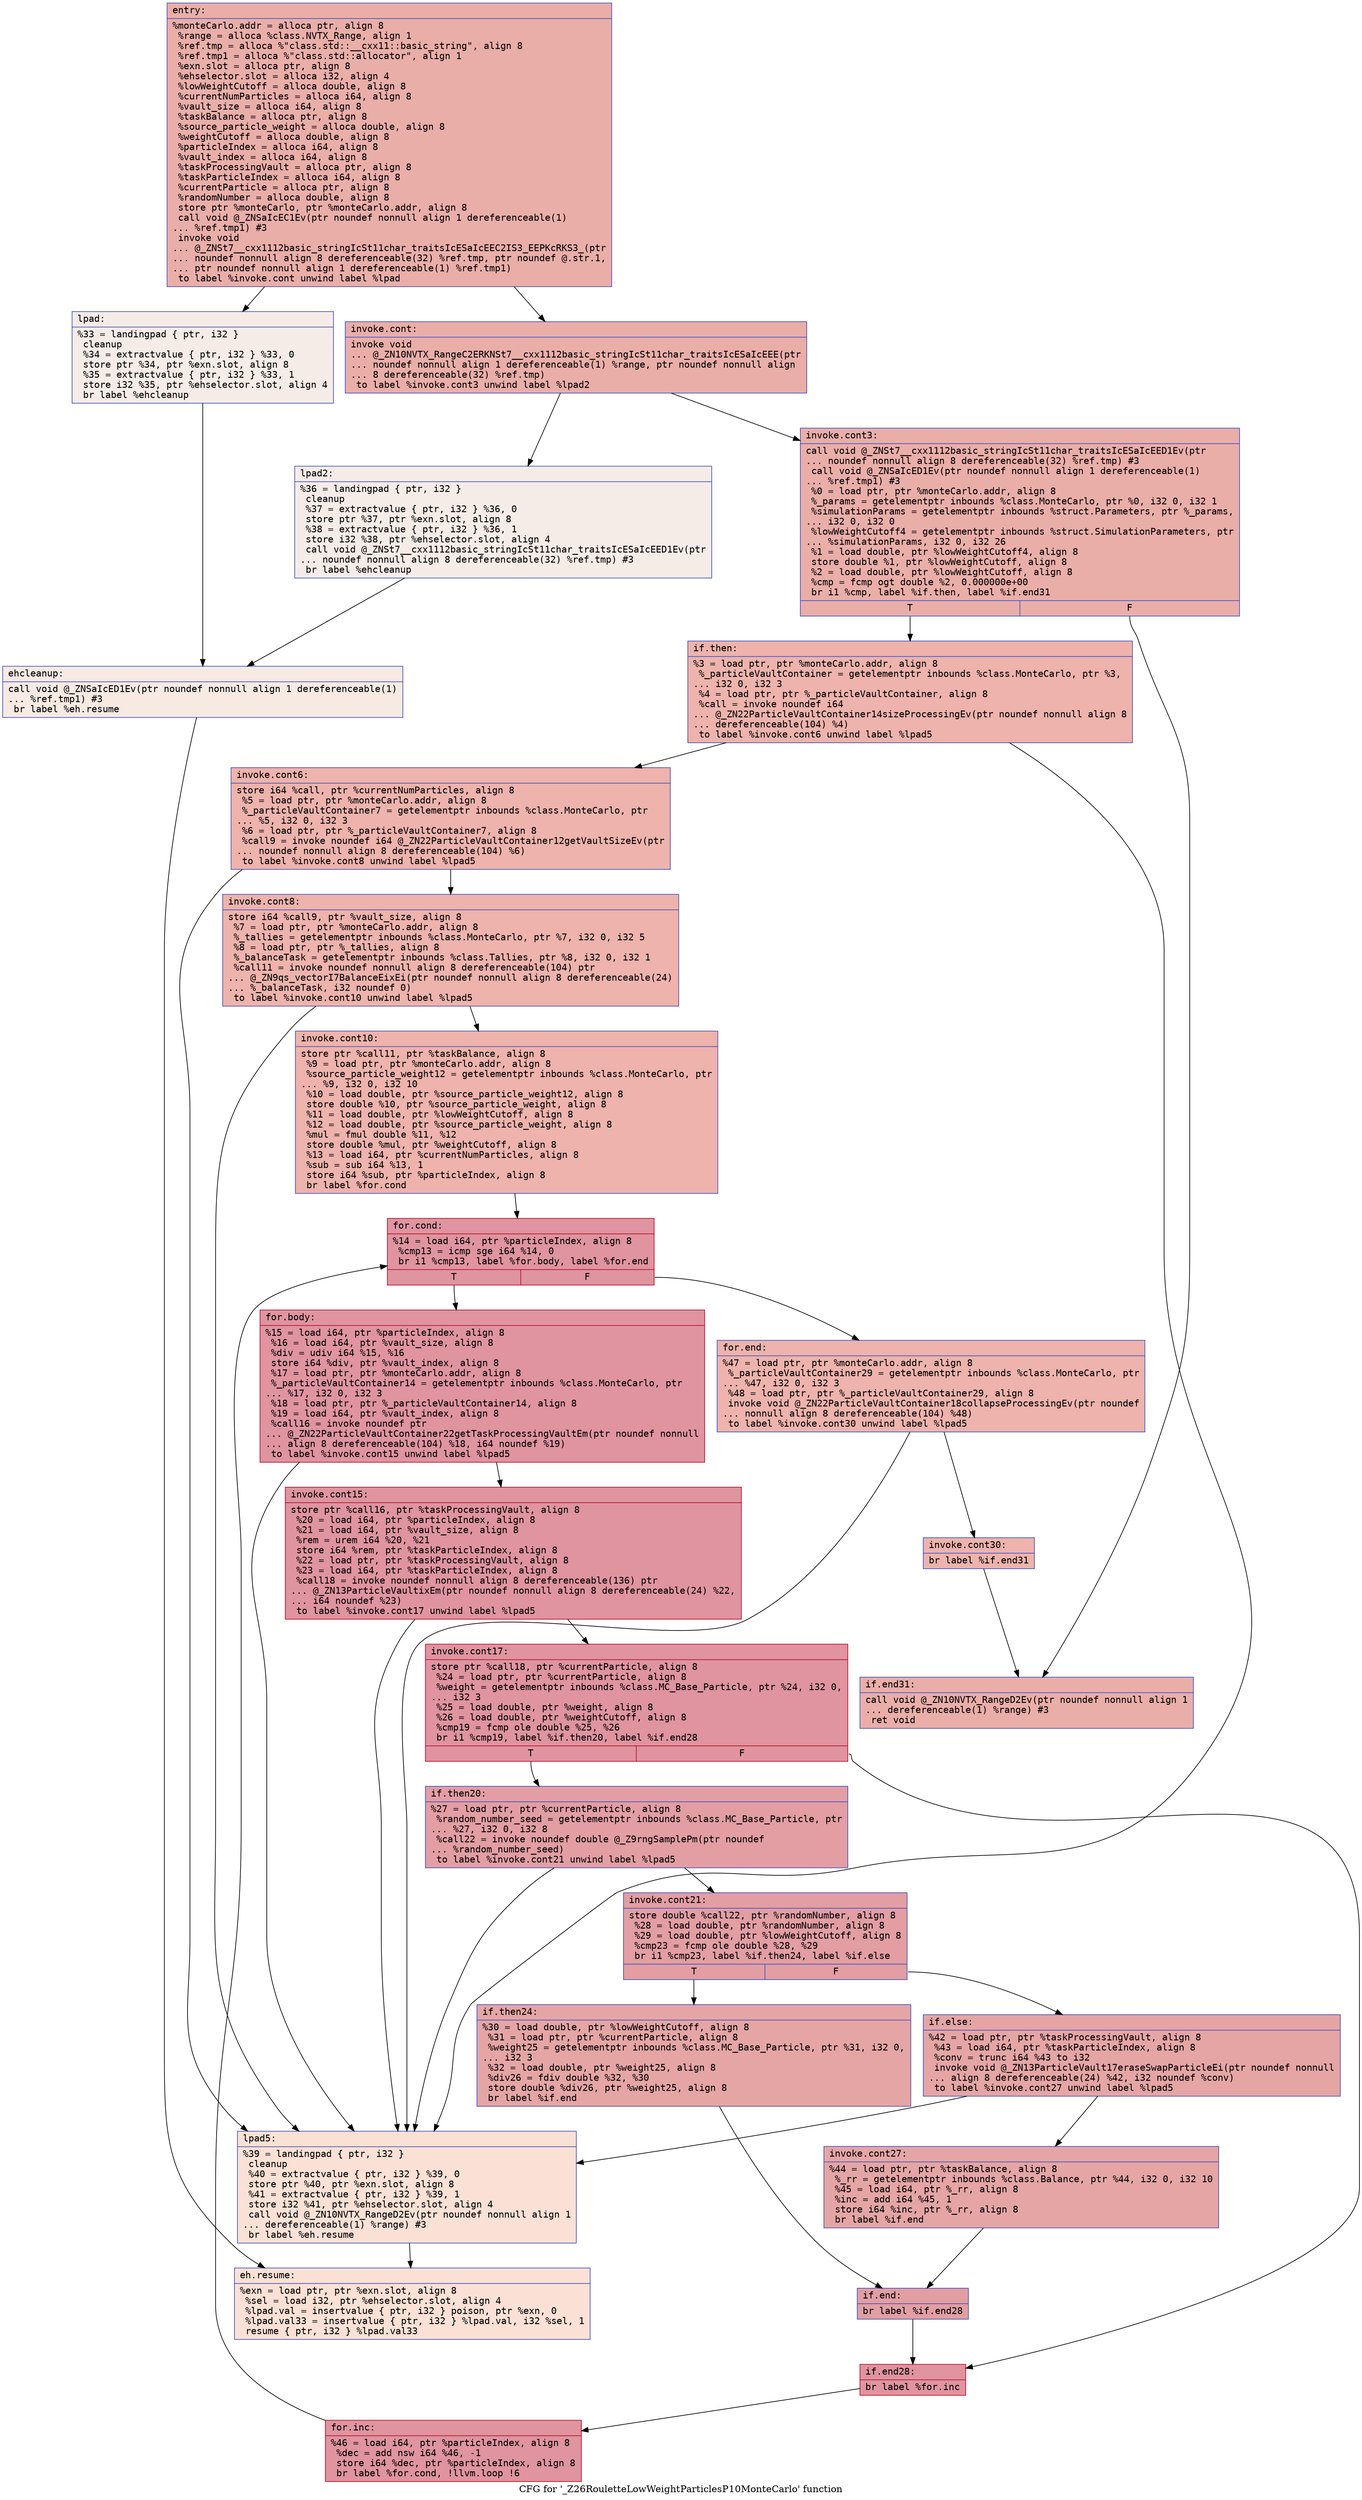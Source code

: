 digraph "CFG for '_Z26RouletteLowWeightParticlesP10MonteCarlo' function" {
	label="CFG for '_Z26RouletteLowWeightParticlesP10MonteCarlo' function";

	Node0x5650e438afa0 [shape=record,color="#3d50c3ff", style=filled, fillcolor="#d0473d70" fontname="Courier",label="{entry:\l|  %monteCarlo.addr = alloca ptr, align 8\l  %range = alloca %class.NVTX_Range, align 1\l  %ref.tmp = alloca %\"class.std::__cxx11::basic_string\", align 8\l  %ref.tmp1 = alloca %\"class.std::allocator\", align 1\l  %exn.slot = alloca ptr, align 8\l  %ehselector.slot = alloca i32, align 4\l  %lowWeightCutoff = alloca double, align 8\l  %currentNumParticles = alloca i64, align 8\l  %vault_size = alloca i64, align 8\l  %taskBalance = alloca ptr, align 8\l  %source_particle_weight = alloca double, align 8\l  %weightCutoff = alloca double, align 8\l  %particleIndex = alloca i64, align 8\l  %vault_index = alloca i64, align 8\l  %taskProcessingVault = alloca ptr, align 8\l  %taskParticleIndex = alloca i64, align 8\l  %currentParticle = alloca ptr, align 8\l  %randomNumber = alloca double, align 8\l  store ptr %monteCarlo, ptr %monteCarlo.addr, align 8\l  call void @_ZNSaIcEC1Ev(ptr noundef nonnull align 1 dereferenceable(1)\l... %ref.tmp1) #3\l  invoke void\l... @_ZNSt7__cxx1112basic_stringIcSt11char_traitsIcESaIcEEC2IS3_EEPKcRKS3_(ptr\l... noundef nonnull align 8 dereferenceable(32) %ref.tmp, ptr noundef @.str.1,\l... ptr noundef nonnull align 1 dereferenceable(1) %ref.tmp1)\l          to label %invoke.cont unwind label %lpad\l}"];
	Node0x5650e438afa0 -> Node0x5650e438c030[tooltip="entry -> invoke.cont\nProbability 100.00%" ];
	Node0x5650e438afa0 -> Node0x5650e438c080[tooltip="entry -> lpad\nProbability 0.00%" ];
	Node0x5650e438c030 [shape=record,color="#3d50c3ff", style=filled, fillcolor="#d0473d70" fontname="Courier",label="{invoke.cont:\l|  invoke void\l... @_ZN10NVTX_RangeC2ERKNSt7__cxx1112basic_stringIcSt11char_traitsIcESaIcEEE(ptr\l... noundef nonnull align 1 dereferenceable(1) %range, ptr noundef nonnull align\l... 8 dereferenceable(32) %ref.tmp)\l          to label %invoke.cont3 unwind label %lpad2\l}"];
	Node0x5650e438c030 -> Node0x5650e438bfe0[tooltip="invoke.cont -> invoke.cont3\nProbability 100.00%" ];
	Node0x5650e438c030 -> Node0x5650e438c2b0[tooltip="invoke.cont -> lpad2\nProbability 0.00%" ];
	Node0x5650e438bfe0 [shape=record,color="#3d50c3ff", style=filled, fillcolor="#d0473d70" fontname="Courier",label="{invoke.cont3:\l|  call void @_ZNSt7__cxx1112basic_stringIcSt11char_traitsIcESaIcEED1Ev(ptr\l... noundef nonnull align 8 dereferenceable(32) %ref.tmp) #3\l  call void @_ZNSaIcED1Ev(ptr noundef nonnull align 1 dereferenceable(1)\l... %ref.tmp1) #3\l  %0 = load ptr, ptr %monteCarlo.addr, align 8\l  %_params = getelementptr inbounds %class.MonteCarlo, ptr %0, i32 0, i32 1\l  %simulationParams = getelementptr inbounds %struct.Parameters, ptr %_params,\l... i32 0, i32 0\l  %lowWeightCutoff4 = getelementptr inbounds %struct.SimulationParameters, ptr\l... %simulationParams, i32 0, i32 26\l  %1 = load double, ptr %lowWeightCutoff4, align 8\l  store double %1, ptr %lowWeightCutoff, align 8\l  %2 = load double, ptr %lowWeightCutoff, align 8\l  %cmp = fcmp ogt double %2, 0.000000e+00\l  br i1 %cmp, label %if.then, label %if.end31\l|{<s0>T|<s1>F}}"];
	Node0x5650e438bfe0:s0 -> Node0x5650e438cdf0[tooltip="invoke.cont3 -> if.then\nProbability 50.00%" ];
	Node0x5650e438bfe0:s1 -> Node0x5650e438ce60[tooltip="invoke.cont3 -> if.end31\nProbability 50.00%" ];
	Node0x5650e438cdf0 [shape=record,color="#3d50c3ff", style=filled, fillcolor="#d6524470" fontname="Courier",label="{if.then:\l|  %3 = load ptr, ptr %monteCarlo.addr, align 8\l  %_particleVaultContainer = getelementptr inbounds %class.MonteCarlo, ptr %3,\l... i32 0, i32 3\l  %4 = load ptr, ptr %_particleVaultContainer, align 8\l  %call = invoke noundef i64\l... @_ZN22ParticleVaultContainer14sizeProcessingEv(ptr noundef nonnull align 8\l... dereferenceable(104) %4)\l          to label %invoke.cont6 unwind label %lpad5\l}"];
	Node0x5650e438cdf0 -> Node0x5650e438d180[tooltip="if.then -> invoke.cont6\nProbability 100.00%" ];
	Node0x5650e438cdf0 -> Node0x5650e438d1d0[tooltip="if.then -> lpad5\nProbability 0.00%" ];
	Node0x5650e438d180 [shape=record,color="#3d50c3ff", style=filled, fillcolor="#d6524470" fontname="Courier",label="{invoke.cont6:\l|  store i64 %call, ptr %currentNumParticles, align 8\l  %5 = load ptr, ptr %monteCarlo.addr, align 8\l  %_particleVaultContainer7 = getelementptr inbounds %class.MonteCarlo, ptr\l... %5, i32 0, i32 3\l  %6 = load ptr, ptr %_particleVaultContainer7, align 8\l  %call9 = invoke noundef i64 @_ZN22ParticleVaultContainer12getVaultSizeEv(ptr\l... noundef nonnull align 8 dereferenceable(104) %6)\l          to label %invoke.cont8 unwind label %lpad5\l}"];
	Node0x5650e438d180 -> Node0x5650e438d580[tooltip="invoke.cont6 -> invoke.cont8\nProbability 100.00%" ];
	Node0x5650e438d180 -> Node0x5650e438d1d0[tooltip="invoke.cont6 -> lpad5\nProbability 0.00%" ];
	Node0x5650e438d580 [shape=record,color="#3d50c3ff", style=filled, fillcolor="#d6524470" fontname="Courier",label="{invoke.cont8:\l|  store i64 %call9, ptr %vault_size, align 8\l  %7 = load ptr, ptr %monteCarlo.addr, align 8\l  %_tallies = getelementptr inbounds %class.MonteCarlo, ptr %7, i32 0, i32 5\l  %8 = load ptr, ptr %_tallies, align 8\l  %_balanceTask = getelementptr inbounds %class.Tallies, ptr %8, i32 0, i32 1\l  %call11 = invoke noundef nonnull align 8 dereferenceable(104) ptr\l... @_ZN9qs_vectorI7BalanceEixEi(ptr noundef nonnull align 8 dereferenceable(24)\l... %_balanceTask, i32 noundef 0)\l          to label %invoke.cont10 unwind label %lpad5\l}"];
	Node0x5650e438d580 -> Node0x5650e438d9d0[tooltip="invoke.cont8 -> invoke.cont10\nProbability 100.00%" ];
	Node0x5650e438d580 -> Node0x5650e438d1d0[tooltip="invoke.cont8 -> lpad5\nProbability 0.00%" ];
	Node0x5650e438d9d0 [shape=record,color="#3d50c3ff", style=filled, fillcolor="#d6524470" fontname="Courier",label="{invoke.cont10:\l|  store ptr %call11, ptr %taskBalance, align 8\l  %9 = load ptr, ptr %monteCarlo.addr, align 8\l  %source_particle_weight12 = getelementptr inbounds %class.MonteCarlo, ptr\l... %9, i32 0, i32 10\l  %10 = load double, ptr %source_particle_weight12, align 8\l  store double %10, ptr %source_particle_weight, align 8\l  %11 = load double, ptr %lowWeightCutoff, align 8\l  %12 = load double, ptr %source_particle_weight, align 8\l  %mul = fmul double %11, %12\l  store double %mul, ptr %weightCutoff, align 8\l  %13 = load i64, ptr %currentNumParticles, align 8\l  %sub = sub i64 %13, 1\l  store i64 %sub, ptr %particleIndex, align 8\l  br label %for.cond\l}"];
	Node0x5650e438d9d0 -> Node0x5650e438e340[tooltip="invoke.cont10 -> for.cond\nProbability 100.00%" ];
	Node0x5650e438e340 [shape=record,color="#b70d28ff", style=filled, fillcolor="#b70d2870" fontname="Courier",label="{for.cond:\l|  %14 = load i64, ptr %particleIndex, align 8\l  %cmp13 = icmp sge i64 %14, 0\l  br i1 %cmp13, label %for.body, label %for.end\l|{<s0>T|<s1>F}}"];
	Node0x5650e438e340:s0 -> Node0x5650e438e530[tooltip="for.cond -> for.body\nProbability 96.88%" ];
	Node0x5650e438e340:s1 -> Node0x5650e438e580[tooltip="for.cond -> for.end\nProbability 3.12%" ];
	Node0x5650e438e530 [shape=record,color="#b70d28ff", style=filled, fillcolor="#b70d2870" fontname="Courier",label="{for.body:\l|  %15 = load i64, ptr %particleIndex, align 8\l  %16 = load i64, ptr %vault_size, align 8\l  %div = udiv i64 %15, %16\l  store i64 %div, ptr %vault_index, align 8\l  %17 = load ptr, ptr %monteCarlo.addr, align 8\l  %_particleVaultContainer14 = getelementptr inbounds %class.MonteCarlo, ptr\l... %17, i32 0, i32 3\l  %18 = load ptr, ptr %_particleVaultContainer14, align 8\l  %19 = load i64, ptr %vault_index, align 8\l  %call16 = invoke noundef ptr\l... @_ZN22ParticleVaultContainer22getTaskProcessingVaultEm(ptr noundef nonnull\l... align 8 dereferenceable(104) %18, i64 noundef %19)\l          to label %invoke.cont15 unwind label %lpad5\l}"];
	Node0x5650e438e530 -> Node0x5650e438f1f0[tooltip="for.body -> invoke.cont15\nProbability 100.00%" ];
	Node0x5650e438e530 -> Node0x5650e438d1d0[tooltip="for.body -> lpad5\nProbability 0.00%" ];
	Node0x5650e438f1f0 [shape=record,color="#b70d28ff", style=filled, fillcolor="#b70d2870" fontname="Courier",label="{invoke.cont15:\l|  store ptr %call16, ptr %taskProcessingVault, align 8\l  %20 = load i64, ptr %particleIndex, align 8\l  %21 = load i64, ptr %vault_size, align 8\l  %rem = urem i64 %20, %21\l  store i64 %rem, ptr %taskParticleIndex, align 8\l  %22 = load ptr, ptr %taskProcessingVault, align 8\l  %23 = load i64, ptr %taskParticleIndex, align 8\l  %call18 = invoke noundef nonnull align 8 dereferenceable(136) ptr\l... @_ZN13ParticleVaultixEm(ptr noundef nonnull align 8 dereferenceable(24) %22,\l... i64 noundef %23)\l          to label %invoke.cont17 unwind label %lpad5\l}"];
	Node0x5650e438f1f0 -> Node0x5650e438f7e0[tooltip="invoke.cont15 -> invoke.cont17\nProbability 100.00%" ];
	Node0x5650e438f1f0 -> Node0x5650e438d1d0[tooltip="invoke.cont15 -> lpad5\nProbability 0.00%" ];
	Node0x5650e438f7e0 [shape=record,color="#b70d28ff", style=filled, fillcolor="#b70d2870" fontname="Courier",label="{invoke.cont17:\l|  store ptr %call18, ptr %currentParticle, align 8\l  %24 = load ptr, ptr %currentParticle, align 8\l  %weight = getelementptr inbounds %class.MC_Base_Particle, ptr %24, i32 0,\l... i32 3\l  %25 = load double, ptr %weight, align 8\l  %26 = load double, ptr %weightCutoff, align 8\l  %cmp19 = fcmp ole double %25, %26\l  br i1 %cmp19, label %if.then20, label %if.end28\l|{<s0>T|<s1>F}}"];
	Node0x5650e438f7e0:s0 -> Node0x5650e438fd80[tooltip="invoke.cont17 -> if.then20\nProbability 50.00%" ];
	Node0x5650e438f7e0:s1 -> Node0x5650e438fdd0[tooltip="invoke.cont17 -> if.end28\nProbability 50.00%" ];
	Node0x5650e438fd80 [shape=record,color="#3d50c3ff", style=filled, fillcolor="#be242e70" fontname="Courier",label="{if.then20:\l|  %27 = load ptr, ptr %currentParticle, align 8\l  %random_number_seed = getelementptr inbounds %class.MC_Base_Particle, ptr\l... %27, i32 0, i32 8\l  %call22 = invoke noundef double @_Z9rngSamplePm(ptr noundef\l... %random_number_seed)\l          to label %invoke.cont21 unwind label %lpad5\l}"];
	Node0x5650e438fd80 -> Node0x5650e43900d0[tooltip="if.then20 -> invoke.cont21\nProbability 100.00%" ];
	Node0x5650e438fd80 -> Node0x5650e438d1d0[tooltip="if.then20 -> lpad5\nProbability 0.00%" ];
	Node0x5650e43900d0 [shape=record,color="#3d50c3ff", style=filled, fillcolor="#be242e70" fontname="Courier",label="{invoke.cont21:\l|  store double %call22, ptr %randomNumber, align 8\l  %28 = load double, ptr %randomNumber, align 8\l  %29 = load double, ptr %lowWeightCutoff, align 8\l  %cmp23 = fcmp ole double %28, %29\l  br i1 %cmp23, label %if.then24, label %if.else\l|{<s0>T|<s1>F}}"];
	Node0x5650e43900d0:s0 -> Node0x5650e43903e0[tooltip="invoke.cont21 -> if.then24\nProbability 50.00%" ];
	Node0x5650e43900d0:s1 -> Node0x5650e4390430[tooltip="invoke.cont21 -> if.else\nProbability 50.00%" ];
	Node0x5650e43903e0 [shape=record,color="#3d50c3ff", style=filled, fillcolor="#c5333470" fontname="Courier",label="{if.then24:\l|  %30 = load double, ptr %lowWeightCutoff, align 8\l  %31 = load ptr, ptr %currentParticle, align 8\l  %weight25 = getelementptr inbounds %class.MC_Base_Particle, ptr %31, i32 0,\l... i32 3\l  %32 = load double, ptr %weight25, align 8\l  %div26 = fdiv double %32, %30\l  store double %div26, ptr %weight25, align 8\l  br label %if.end\l}"];
	Node0x5650e43903e0 -> Node0x5650e4390940[tooltip="if.then24 -> if.end\nProbability 100.00%" ];
	Node0x5650e438c080 [shape=record,color="#3d50c3ff", style=filled, fillcolor="#ead5c970" fontname="Courier",label="{lpad:\l|  %33 = landingpad \{ ptr, i32 \}\l          cleanup\l  %34 = extractvalue \{ ptr, i32 \} %33, 0\l  store ptr %34, ptr %exn.slot, align 8\l  %35 = extractvalue \{ ptr, i32 \} %33, 1\l  store i32 %35, ptr %ehselector.slot, align 4\l  br label %ehcleanup\l}"];
	Node0x5650e438c080 -> Node0x5650e4390cd0[tooltip="lpad -> ehcleanup\nProbability 100.00%" ];
	Node0x5650e438c2b0 [shape=record,color="#3d50c3ff", style=filled, fillcolor="#ead5c970" fontname="Courier",label="{lpad2:\l|  %36 = landingpad \{ ptr, i32 \}\l          cleanup\l  %37 = extractvalue \{ ptr, i32 \} %36, 0\l  store ptr %37, ptr %exn.slot, align 8\l  %38 = extractvalue \{ ptr, i32 \} %36, 1\l  store i32 %38, ptr %ehselector.slot, align 4\l  call void @_ZNSt7__cxx1112basic_stringIcSt11char_traitsIcESaIcEED1Ev(ptr\l... noundef nonnull align 8 dereferenceable(32) %ref.tmp) #3\l  br label %ehcleanup\l}"];
	Node0x5650e438c2b0 -> Node0x5650e4390cd0[tooltip="lpad2 -> ehcleanup\nProbability 100.00%" ];
	Node0x5650e4390cd0 [shape=record,color="#3d50c3ff", style=filled, fillcolor="#eed0c070" fontname="Courier",label="{ehcleanup:\l|  call void @_ZNSaIcED1Ev(ptr noundef nonnull align 1 dereferenceable(1)\l... %ref.tmp1) #3\l  br label %eh.resume\l}"];
	Node0x5650e4390cd0 -> Node0x5650e4391350[tooltip="ehcleanup -> eh.resume\nProbability 100.00%" ];
	Node0x5650e438d1d0 [shape=record,color="#3d50c3ff", style=filled, fillcolor="#f7bca170" fontname="Courier",label="{lpad5:\l|  %39 = landingpad \{ ptr, i32 \}\l          cleanup\l  %40 = extractvalue \{ ptr, i32 \} %39, 0\l  store ptr %40, ptr %exn.slot, align 8\l  %41 = extractvalue \{ ptr, i32 \} %39, 1\l  store i32 %41, ptr %ehselector.slot, align 4\l  call void @_ZN10NVTX_RangeD2Ev(ptr noundef nonnull align 1\l... dereferenceable(1) %range) #3\l  br label %eh.resume\l}"];
	Node0x5650e438d1d0 -> Node0x5650e4391350[tooltip="lpad5 -> eh.resume\nProbability 100.00%" ];
	Node0x5650e4390430 [shape=record,color="#3d50c3ff", style=filled, fillcolor="#c5333470" fontname="Courier",label="{if.else:\l|  %42 = load ptr, ptr %taskProcessingVault, align 8\l  %43 = load i64, ptr %taskParticleIndex, align 8\l  %conv = trunc i64 %43 to i32\l  invoke void @_ZN13ParticleVault17eraseSwapParticleEi(ptr noundef nonnull\l... align 8 dereferenceable(24) %42, i32 noundef %conv)\l          to label %invoke.cont27 unwind label %lpad5\l}"];
	Node0x5650e4390430 -> Node0x5650e43919e0[tooltip="if.else -> invoke.cont27\nProbability 100.00%" ];
	Node0x5650e4390430 -> Node0x5650e438d1d0[tooltip="if.else -> lpad5\nProbability 0.00%" ];
	Node0x5650e43919e0 [shape=record,color="#3d50c3ff", style=filled, fillcolor="#c5333470" fontname="Courier",label="{invoke.cont27:\l|  %44 = load ptr, ptr %taskBalance, align 8\l  %_rr = getelementptr inbounds %class.Balance, ptr %44, i32 0, i32 10\l  %45 = load i64, ptr %_rr, align 8\l  %inc = add i64 %45, 1\l  store i64 %inc, ptr %_rr, align 8\l  br label %if.end\l}"];
	Node0x5650e43919e0 -> Node0x5650e4390940[tooltip="invoke.cont27 -> if.end\nProbability 100.00%" ];
	Node0x5650e4390940 [shape=record,color="#3d50c3ff", style=filled, fillcolor="#be242e70" fontname="Courier",label="{if.end:\l|  br label %if.end28\l}"];
	Node0x5650e4390940 -> Node0x5650e438fdd0[tooltip="if.end -> if.end28\nProbability 100.00%" ];
	Node0x5650e438fdd0 [shape=record,color="#b70d28ff", style=filled, fillcolor="#b70d2870" fontname="Courier",label="{if.end28:\l|  br label %for.inc\l}"];
	Node0x5650e438fdd0 -> Node0x5650e4391f90[tooltip="if.end28 -> for.inc\nProbability 100.00%" ];
	Node0x5650e4391f90 [shape=record,color="#b70d28ff", style=filled, fillcolor="#b70d2870" fontname="Courier",label="{for.inc:\l|  %46 = load i64, ptr %particleIndex, align 8\l  %dec = add nsw i64 %46, -1\l  store i64 %dec, ptr %particleIndex, align 8\l  br label %for.cond, !llvm.loop !6\l}"];
	Node0x5650e4391f90 -> Node0x5650e438e340[tooltip="for.inc -> for.cond\nProbability 100.00%" ];
	Node0x5650e438e580 [shape=record,color="#3d50c3ff", style=filled, fillcolor="#d6524470" fontname="Courier",label="{for.end:\l|  %47 = load ptr, ptr %monteCarlo.addr, align 8\l  %_particleVaultContainer29 = getelementptr inbounds %class.MonteCarlo, ptr\l... %47, i32 0, i32 3\l  %48 = load ptr, ptr %_particleVaultContainer29, align 8\l  invoke void @_ZN22ParticleVaultContainer18collapseProcessingEv(ptr noundef\l... nonnull align 8 dereferenceable(104) %48)\l          to label %invoke.cont30 unwind label %lpad5\l}"];
	Node0x5650e438e580 -> Node0x5650e4392e30[tooltip="for.end -> invoke.cont30\nProbability 100.00%" ];
	Node0x5650e438e580 -> Node0x5650e438d1d0[tooltip="for.end -> lpad5\nProbability 0.00%" ];
	Node0x5650e4392e30 [shape=record,color="#3d50c3ff", style=filled, fillcolor="#d6524470" fontname="Courier",label="{invoke.cont30:\l|  br label %if.end31\l}"];
	Node0x5650e4392e30 -> Node0x5650e438ce60[tooltip="invoke.cont30 -> if.end31\nProbability 100.00%" ];
	Node0x5650e438ce60 [shape=record,color="#3d50c3ff", style=filled, fillcolor="#d0473d70" fontname="Courier",label="{if.end31:\l|  call void @_ZN10NVTX_RangeD2Ev(ptr noundef nonnull align 1\l... dereferenceable(1) %range) #3\l  ret void\l}"];
	Node0x5650e4391350 [shape=record,color="#3d50c3ff", style=filled, fillcolor="#f7bca170" fontname="Courier",label="{eh.resume:\l|  %exn = load ptr, ptr %exn.slot, align 8\l  %sel = load i32, ptr %ehselector.slot, align 4\l  %lpad.val = insertvalue \{ ptr, i32 \} poison, ptr %exn, 0\l  %lpad.val33 = insertvalue \{ ptr, i32 \} %lpad.val, i32 %sel, 1\l  resume \{ ptr, i32 \} %lpad.val33\l}"];
}
